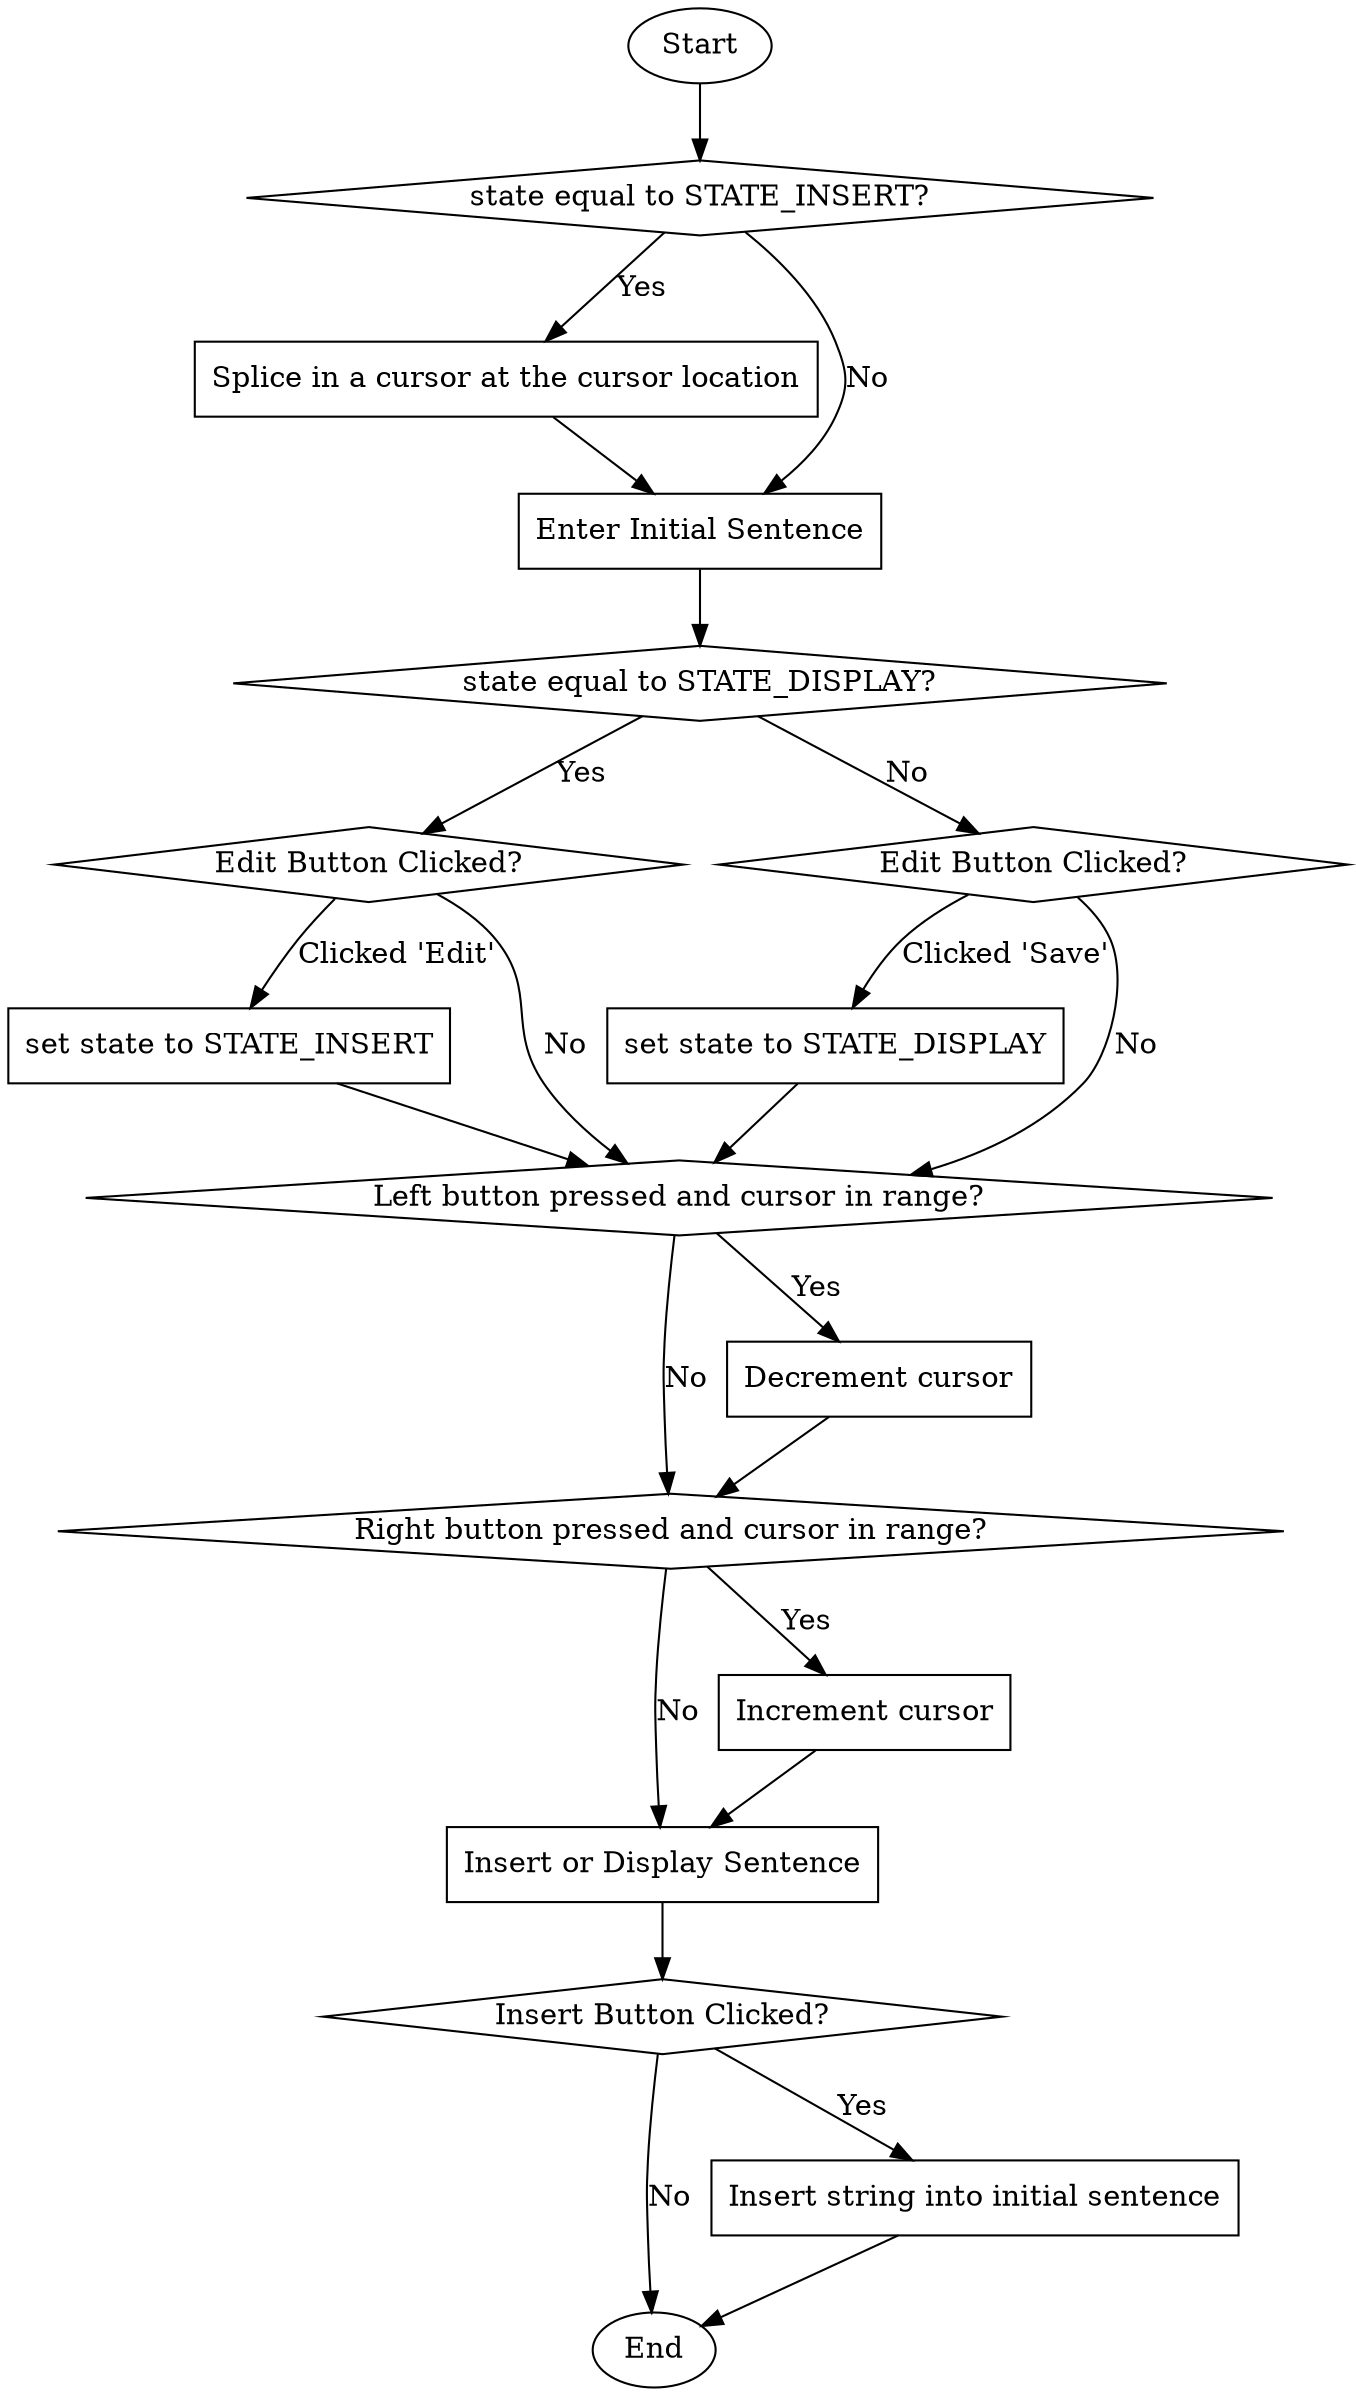 digraph PartBWindow {
    // Start and End points
    node [shape=ellipse];
    Start [label="Start"];
    End [label="End"];

    // Main function
    node [shape=box];

    // If conditions (Diamonds)
    StateInsertCheck [shape=diamond, label="state equal to STATE_INSERT?"];
    StateDisplayCheck [shape=diamond, label="state equal to STATE_DISPLAY?"];
    EditButtonCheck [shape=diamond, label="Edit Button Clicked?"];
    SaveButtonCheck [shape=diamond, label="Edit Button Clicked?"];
    InsertButtonCheck [shape=diamond, label="Insert Button Clicked?"];

    // Sequences (Boxes)
    CursorSplice [label="Splice in a cursor at the cursor location"];
    InputInitialSentence [label="Enter Initial Sentence"];
    EditButtonAction [label="set state to STATE_INSERT"];
    SaveButtonAction [label="set state to STATE_DISPLAY"];
    
    InputInsertSentence [label="Insert or Display Sentence"];
    InsertStringLogic [label="Insert string into initial sentence"];

    Start -> StateInsertCheck

    StateInsertCheck -> CursorSplice [label="Yes"]
    StateInsertCheck -> InputInitialSentence [label="No"]

    CursorSplice -> InputInitialSentence
    InputInitialSentence -> StateDisplayCheck
    
    CursorStarter [shape=diamond, label="Left button pressed and cursor in range?"];
    CursorStarter2 [shape=diamond, label="Right button pressed and cursor in range?"];
    LeftCursorIncrement [label="Decrement cursor"];
    RightCursorIncrement [label="Increment cursor"];

    StateDisplayCheck -> EditButtonCheck [label="Yes"]
    StateDisplayCheck -> SaveButtonCheck [label="No"]
    EditButtonCheck -> CursorStarter [label="No"]
    SaveButtonCheck -> CursorStarter [label="No"]

    EditButtonCheck -> EditButtonAction [label="Clicked 'Edit'"]
    SaveButtonCheck -> SaveButtonAction [label="Clicked 'Save'"]
    EditButtonAction -> CursorStarter
    SaveButtonAction -> CursorStarter
    
    CursorStarter -> LeftCursorIncrement [label="Yes"]
    CursorStarter -> CursorStarter2 [label="No"]
    
    LeftCursorIncrement -> CursorStarter2
    CursorStarter2 -> RightCursorIncrement [label="Yes"]
    CursorStarter2 -> InputInsertSentence [label="No"]
    RightCursorIncrement -> InputInsertSentence

    InputInsertSentence -> InsertButtonCheck
    InsertButtonCheck -> InsertStringLogic [label="Yes"]
    InsertButtonCheck -> End [label="No"]

    InsertStringLogic -> End

    // Optional styles
    node [style=filled, fillcolor=lightgrey];
}